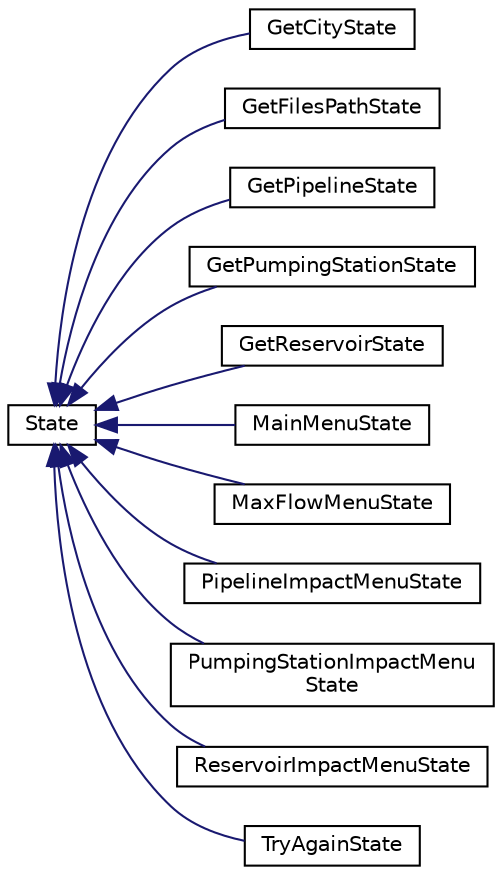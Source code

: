 digraph "Graphical Class Hierarchy"
{
 // LATEX_PDF_SIZE
  edge [fontname="Helvetica",fontsize="10",labelfontname="Helvetica",labelfontsize="10"];
  node [fontname="Helvetica",fontsize="10",shape=record];
  rankdir="LR";
  Node0 [label="State",height=0.2,width=0.4,color="black", fillcolor="white", style="filled",URL="$class_state.html",tooltip="Abstract base class representing an app state within the water supply analysis system."];
  Node0 -> Node1 [dir="back",color="midnightblue",fontsize="10",style="solid",fontname="Helvetica"];
  Node1 [label="GetCityState",height=0.2,width=0.4,color="black", fillcolor="white", style="filled",URL="$class_get_city_state.html",tooltip="Class that represents a state for obtaining the network cities."];
  Node0 -> Node2 [dir="back",color="midnightblue",fontsize="10",style="solid",fontname="Helvetica"];
  Node2 [label="GetFilesPathState",height=0.2,width=0.4,color="black", fillcolor="white", style="filled",URL="$class_get_files_path_state.html",tooltip="Class that represents a state for obtaining the network files path."];
  Node0 -> Node3 [dir="back",color="midnightblue",fontsize="10",style="solid",fontname="Helvetica"];
  Node3 [label="GetPipelineState",height=0.2,width=0.4,color="black", fillcolor="white", style="filled",URL="$class_get_pipeline_state.html",tooltip="Class that represents a state for obtaining the network pipelines."];
  Node0 -> Node4 [dir="back",color="midnightblue",fontsize="10",style="solid",fontname="Helvetica"];
  Node4 [label="GetPumpingStationState",height=0.2,width=0.4,color="black", fillcolor="white", style="filled",URL="$class_get_pumping_station_state.html",tooltip="Class that represents a state for obtaining the network pumping stations."];
  Node0 -> Node5 [dir="back",color="midnightblue",fontsize="10",style="solid",fontname="Helvetica"];
  Node5 [label="GetReservoirState",height=0.2,width=0.4,color="black", fillcolor="white", style="filled",URL="$class_get_reservoir_state.html",tooltip="Class that represents a state for obtaining the network reservoirs."];
  Node0 -> Node6 [dir="back",color="midnightblue",fontsize="10",style="solid",fontname="Helvetica"];
  Node6 [label="MainMenuState",height=0.2,width=0.4,color="black", fillcolor="white", style="filled",URL="$class_main_menu_state.html",tooltip="Class representing the main menu state of the water supply analysis system."];
  Node0 -> Node7 [dir="back",color="midnightblue",fontsize="10",style="solid",fontname="Helvetica"];
  Node7 [label="MaxFlowMenuState",height=0.2,width=0.4,color="black", fillcolor="white", style="filled",URL="$class_max_flow_menu_state.html",tooltip="Class representing the Find Max Water Flow Menu state of the water supply analysis system."];
  Node0 -> Node8 [dir="back",color="midnightblue",fontsize="10",style="solid",fontname="Helvetica"];
  Node8 [label="PipelineImpactMenuState",height=0.2,width=0.4,color="black", fillcolor="white", style="filled",URL="$class_pipeline_impact_menu_state.html",tooltip="Class representing the Pipeline Impact Menu state of the water supply analysis system."];
  Node0 -> Node9 [dir="back",color="midnightblue",fontsize="10",style="solid",fontname="Helvetica"];
  Node9 [label="PumpingStationImpactMenu\lState",height=0.2,width=0.4,color="black", fillcolor="white", style="filled",URL="$class_pumping_station_impact_menu_state.html",tooltip="Class representing the Pumping Station Impact Menu state of the water supply analysis system."];
  Node0 -> Node10 [dir="back",color="midnightblue",fontsize="10",style="solid",fontname="Helvetica"];
  Node10 [label="ReservoirImpactMenuState",height=0.2,width=0.4,color="black", fillcolor="white", style="filled",URL="$class_reservoir_impact_menu_state.html",tooltip="Class representing the Reservoir Impact Menu state of the water supply analysis system."];
  Node0 -> Node11 [dir="back",color="midnightblue",fontsize="10",style="solid",fontname="Helvetica"];
  Node11 [label="TryAgainState",height=0.2,width=0.4,color="black", fillcolor="white", style="filled",URL="$class_try_again_state.html",tooltip="Class representing a state that prompts the user to try an action again."];
}

